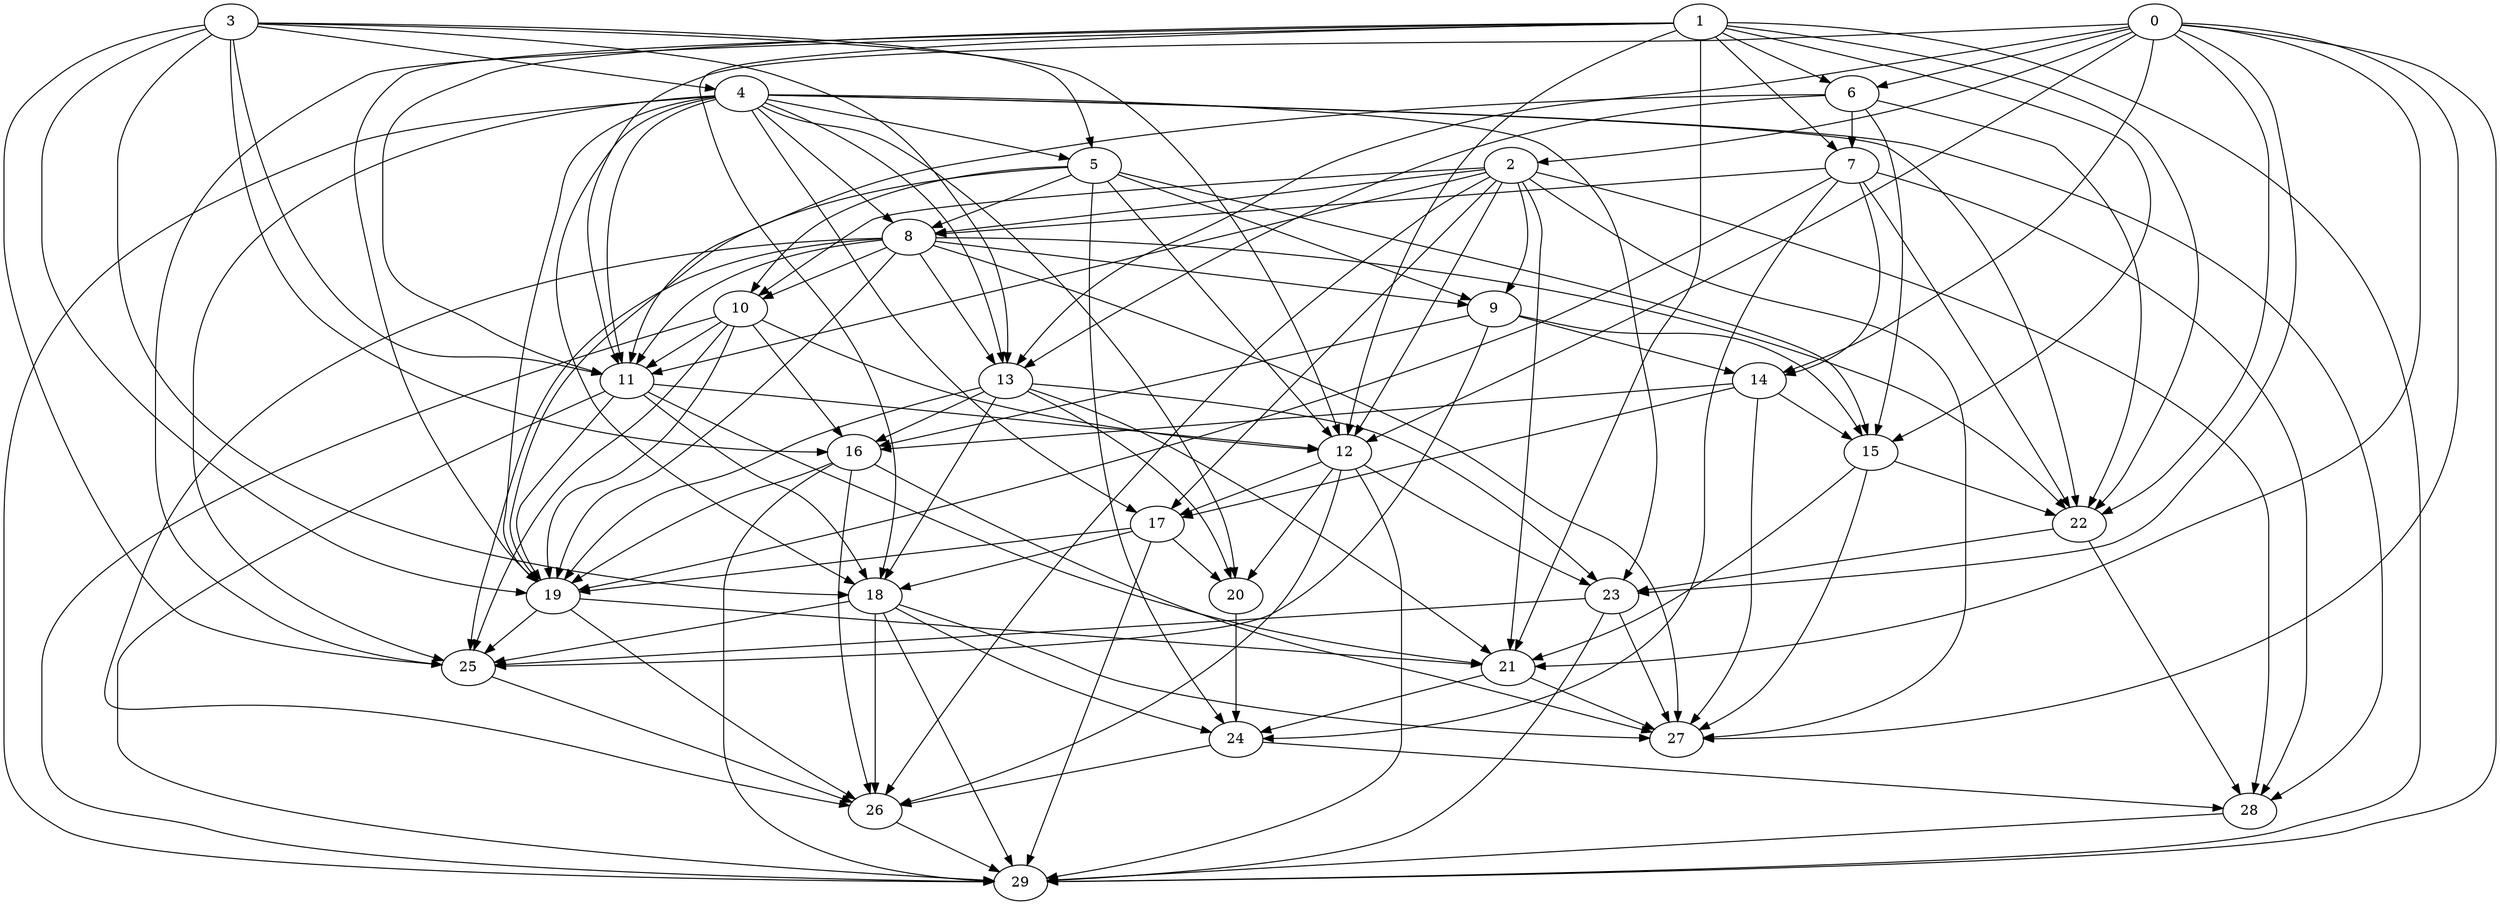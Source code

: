 digraph "Random_Nodes_30_Density_4.77_CCR_9.76_WeightType_Random_Heterogeneous-4-2-strong" {
3 [Weight=6];
1 [Weight=9];
0 [Weight=3];
4 [Weight=9];
6 [Weight=10];
5 [Weight=5];
2 [Weight=5];
7 [Weight=3];
8 [Weight=4];
10 [Weight=7];
11 [Weight=10];
9 [Weight=9];
12 [Weight=2];
14 [Weight=3];
13 [Weight=2];
16 [Weight=10];
17 [Weight=6];
15 [Weight=5];
19 [Weight=3];
22 [Weight=7];
21 [Weight=10];
20 [Weight=4];
18 [Weight=6];
23 [Weight=6];
24 [Weight=8];
25 [Weight=3];
28 [Weight=4];
26 [Weight=2];
29 [Weight=10];
27 [Weight=2];
0 -> 27 [Weight=4];
6 -> 7 [Weight=4];
2 -> 28 [Weight=12];
5 -> 9 [Weight=14];
8 -> 10 [Weight=12];
9 -> 25 [Weight=16];
18 -> 27 [Weight=18];
15 -> 27 [Weight=20];
3 -> 16 [Weight=10];
7 -> 22 [Weight=4];
13 -> 16 [Weight=12];
25 -> 26 [Weight=16];
4 -> 17 [Weight=10];
5 -> 10 [Weight=4];
2 -> 26 [Weight=10];
19 -> 21 [Weight=12];
17 -> 18 [Weight=20];
24 -> 28 [Weight=12];
3 -> 11 [Weight=18];
6 -> 15 [Weight=14];
22 -> 23 [Weight=20];
4 -> 23 [Weight=14];
16 -> 29 [Weight=8];
2 -> 9 [Weight=18];
8 -> 27 [Weight=16];
7 -> 14 [Weight=4];
12 -> 29 [Weight=16];
0 -> 2 [Weight=8];
6 -> 22 [Weight=18];
11 -> 18 [Weight=18];
9 -> 15 [Weight=8];
4 -> 11 [Weight=4];
11 -> 12 [Weight=16];
1 -> 29 [Weight=4];
11 -> 19 [Weight=6];
16 -> 27 [Weight=18];
2 -> 27 [Weight=4];
11 -> 21 [Weight=10];
2 -> 8 [Weight=14];
4 -> 29 [Weight=6];
4 -> 18 [Weight=8];
22 -> 28 [Weight=14];
8 -> 25 [Weight=4];
10 -> 29 [Weight=4];
10 -> 16 [Weight=16];
15 -> 22 [Weight=8];
0 -> 12 [Weight=8];
11 -> 29 [Weight=14];
2 -> 17 [Weight=12];
3 -> 18 [Weight=14];
1 -> 19 [Weight=12];
9 -> 14 [Weight=6];
2 -> 21 [Weight=14];
2 -> 12 [Weight=14];
7 -> 19 [Weight=8];
19 -> 25 [Weight=12];
12 -> 20 [Weight=20];
1 -> 25 [Weight=16];
4 -> 13 [Weight=10];
0 -> 6 [Weight=10];
7 -> 24 [Weight=18];
14 -> 17 [Weight=14];
24 -> 26 [Weight=4];
0 -> 13 [Weight=8];
3 -> 13 [Weight=4];
4 -> 20 [Weight=12];
17 -> 29 [Weight=20];
7 -> 28 [Weight=14];
8 -> 13 [Weight=4];
15 -> 21 [Weight=14];
21 -> 27 [Weight=12];
4 -> 5 [Weight=4];
13 -> 23 [Weight=8];
2 -> 10 [Weight=4];
0 -> 22 [Weight=4];
6 -> 13 [Weight=14];
0 -> 29 [Weight=20];
18 -> 25 [Weight=8];
28 -> 29 [Weight=10];
19 -> 26 [Weight=6];
3 -> 5 [Weight=18];
14 -> 16 [Weight=6];
1 -> 6 [Weight=8];
0 -> 21 [Weight=16];
6 -> 11 [Weight=10];
3 -> 25 [Weight=10];
10 -> 12 [Weight=14];
10 -> 19 [Weight=12];
8 -> 9 [Weight=10];
1 -> 18 [Weight=8];
23 -> 27 [Weight=6];
4 -> 28 [Weight=18];
8 -> 11 [Weight=6];
18 -> 24 [Weight=10];
16 -> 19 [Weight=6];
20 -> 24 [Weight=14];
8 -> 26 [Weight=20];
8 -> 19 [Weight=6];
4 -> 22 [Weight=20];
16 -> 26 [Weight=4];
1 -> 22 [Weight=4];
4 -> 19 [Weight=12];
21 -> 24 [Weight=20];
5 -> 15 [Weight=20];
23 -> 29 [Weight=6];
10 -> 11 [Weight=20];
3 -> 12 [Weight=18];
1 -> 12 [Weight=8];
3 -> 19 [Weight=8];
0 -> 23 [Weight=18];
1 -> 11 [Weight=14];
12 -> 17 [Weight=18];
14 -> 15 [Weight=4];
2 -> 11 [Weight=20];
5 -> 24 [Weight=16];
1 -> 15 [Weight=18];
13 -> 18 [Weight=10];
5 -> 12 [Weight=14];
10 -> 25 [Weight=12];
17 -> 19 [Weight=10];
18 -> 26 [Weight=8];
18 -> 29 [Weight=4];
13 -> 19 [Weight=20];
4 -> 25 [Weight=16];
26 -> 29 [Weight=6];
1 -> 21 [Weight=20];
9 -> 16 [Weight=18];
7 -> 8 [Weight=12];
12 -> 26 [Weight=6];
5 -> 8 [Weight=18];
5 -> 19 [Weight=12];
12 -> 23 [Weight=10];
8 -> 22 [Weight=18];
0 -> 11 [Weight=4];
17 -> 20 [Weight=10];
23 -> 25 [Weight=6];
4 -> 8 [Weight=20];
3 -> 4 [Weight=16];
13 -> 21 [Weight=8];
0 -> 14 [Weight=20];
1 -> 7 [Weight=20];
14 -> 27 [Weight=6];
13 -> 20 [Weight=20];
}
